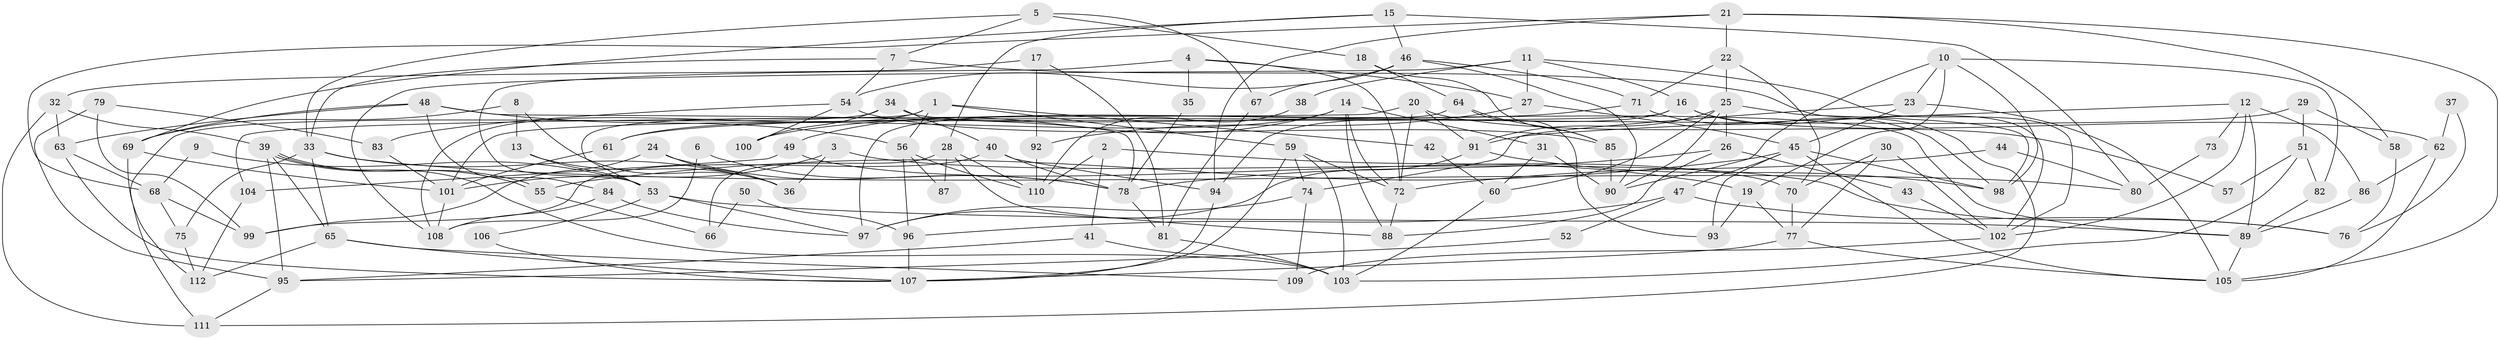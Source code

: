 // coarse degree distribution, {6: 0.13333333333333333, 11: 0.022222222222222223, 5: 0.13333333333333333, 4: 0.2222222222222222, 3: 0.08888888888888889, 7: 0.15555555555555556, 8: 0.06666666666666667, 9: 0.13333333333333333, 10: 0.044444444444444446}
// Generated by graph-tools (version 1.1) at 2025/37/03/04/25 23:37:05]
// undirected, 112 vertices, 224 edges
graph export_dot {
  node [color=gray90,style=filled];
  1;
  2;
  3;
  4;
  5;
  6;
  7;
  8;
  9;
  10;
  11;
  12;
  13;
  14;
  15;
  16;
  17;
  18;
  19;
  20;
  21;
  22;
  23;
  24;
  25;
  26;
  27;
  28;
  29;
  30;
  31;
  32;
  33;
  34;
  35;
  36;
  37;
  38;
  39;
  40;
  41;
  42;
  43;
  44;
  45;
  46;
  47;
  48;
  49;
  50;
  51;
  52;
  53;
  54;
  55;
  56;
  57;
  58;
  59;
  60;
  61;
  62;
  63;
  64;
  65;
  66;
  67;
  68;
  69;
  70;
  71;
  72;
  73;
  74;
  75;
  76;
  77;
  78;
  79;
  80;
  81;
  82;
  83;
  84;
  85;
  86;
  87;
  88;
  89;
  90;
  91;
  92;
  93;
  94;
  95;
  96;
  97;
  98;
  99;
  100;
  101;
  102;
  103;
  104;
  105;
  106;
  107;
  108;
  109;
  110;
  111;
  112;
  1 -- 59;
  1 -- 108;
  1 -- 42;
  1 -- 53;
  1 -- 56;
  2 -- 19;
  2 -- 110;
  2 -- 41;
  3 -- 36;
  3 -- 101;
  3 -- 76;
  4 -- 72;
  4 -- 53;
  4 -- 27;
  4 -- 35;
  5 -- 67;
  5 -- 7;
  5 -- 18;
  5 -- 33;
  6 -- 78;
  6 -- 108;
  7 -- 33;
  7 -- 102;
  7 -- 54;
  8 -- 69;
  8 -- 36;
  8 -- 13;
  9 -- 53;
  9 -- 68;
  10 -- 82;
  10 -- 90;
  10 -- 19;
  10 -- 23;
  10 -- 98;
  11 -- 27;
  11 -- 102;
  11 -- 16;
  11 -- 38;
  11 -- 108;
  12 -- 89;
  12 -- 91;
  12 -- 73;
  12 -- 86;
  12 -- 102;
  13 -- 36;
  13 -- 53;
  14 -- 88;
  14 -- 31;
  14 -- 49;
  14 -- 61;
  14 -- 72;
  15 -- 28;
  15 -- 69;
  15 -- 46;
  15 -- 80;
  16 -- 111;
  16 -- 62;
  16 -- 94;
  16 -- 101;
  17 -- 32;
  17 -- 81;
  17 -- 92;
  18 -- 85;
  18 -- 64;
  19 -- 77;
  19 -- 93;
  20 -- 104;
  20 -- 72;
  20 -- 57;
  20 -- 91;
  21 -- 22;
  21 -- 105;
  21 -- 58;
  21 -- 68;
  21 -- 94;
  22 -- 71;
  22 -- 25;
  22 -- 70;
  23 -- 105;
  23 -- 45;
  23 -- 74;
  24 -- 78;
  24 -- 99;
  24 -- 36;
  25 -- 98;
  25 -- 91;
  25 -- 26;
  25 -- 60;
  25 -- 90;
  26 -- 78;
  26 -- 43;
  26 -- 88;
  27 -- 45;
  27 -- 92;
  28 -- 110;
  28 -- 88;
  28 -- 66;
  28 -- 87;
  29 -- 61;
  29 -- 58;
  29 -- 51;
  30 -- 77;
  30 -- 70;
  30 -- 102;
  31 -- 90;
  31 -- 60;
  32 -- 39;
  32 -- 63;
  32 -- 111;
  33 -- 65;
  33 -- 36;
  33 -- 75;
  33 -- 80;
  34 -- 89;
  34 -- 100;
  34 -- 40;
  34 -- 111;
  35 -- 78;
  37 -- 76;
  37 -- 62;
  38 -- 110;
  39 -- 95;
  39 -- 55;
  39 -- 55;
  39 -- 65;
  39 -- 103;
  40 -- 94;
  40 -- 78;
  40 -- 99;
  41 -- 103;
  41 -- 95;
  42 -- 60;
  43 -- 102;
  44 -- 80;
  44 -- 72;
  45 -- 93;
  45 -- 47;
  45 -- 55;
  45 -- 98;
  45 -- 105;
  46 -- 54;
  46 -- 67;
  46 -- 71;
  46 -- 90;
  47 -- 96;
  47 -- 52;
  47 -- 76;
  48 -- 63;
  48 -- 84;
  48 -- 56;
  48 -- 69;
  48 -- 78;
  49 -- 70;
  49 -- 104;
  50 -- 96;
  50 -- 66;
  51 -- 103;
  51 -- 57;
  51 -- 82;
  52 -- 95;
  53 -- 89;
  53 -- 97;
  53 -- 106;
  54 -- 85;
  54 -- 83;
  54 -- 100;
  55 -- 66;
  56 -- 87;
  56 -- 96;
  56 -- 110;
  58 -- 76;
  59 -- 107;
  59 -- 74;
  59 -- 72;
  59 -- 103;
  60 -- 103;
  61 -- 101;
  62 -- 86;
  62 -- 105;
  63 -- 107;
  63 -- 68;
  64 -- 97;
  64 -- 85;
  64 -- 93;
  65 -- 109;
  65 -- 107;
  65 -- 112;
  67 -- 81;
  68 -- 75;
  68 -- 99;
  69 -- 101;
  69 -- 112;
  70 -- 77;
  71 -- 98;
  71 -- 100;
  72 -- 88;
  73 -- 80;
  74 -- 97;
  74 -- 109;
  75 -- 112;
  77 -- 105;
  77 -- 107;
  78 -- 81;
  79 -- 99;
  79 -- 95;
  79 -- 83;
  81 -- 103;
  82 -- 89;
  83 -- 101;
  84 -- 108;
  84 -- 97;
  85 -- 90;
  86 -- 89;
  89 -- 105;
  91 -- 98;
  91 -- 97;
  92 -- 110;
  94 -- 107;
  95 -- 111;
  96 -- 107;
  101 -- 108;
  102 -- 109;
  104 -- 112;
  106 -- 107;
}

